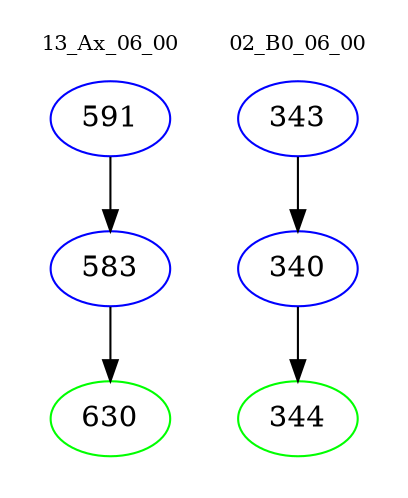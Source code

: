digraph{
subgraph cluster_0 {
color = white
label = "13_Ax_06_00";
fontsize=10;
T0_591 [label="591", color="blue"]
T0_591 -> T0_583 [color="black"]
T0_583 [label="583", color="blue"]
T0_583 -> T0_630 [color="black"]
T0_630 [label="630", color="green"]
}
subgraph cluster_1 {
color = white
label = "02_B0_06_00";
fontsize=10;
T1_343 [label="343", color="blue"]
T1_343 -> T1_340 [color="black"]
T1_340 [label="340", color="blue"]
T1_340 -> T1_344 [color="black"]
T1_344 [label="344", color="green"]
}
}
